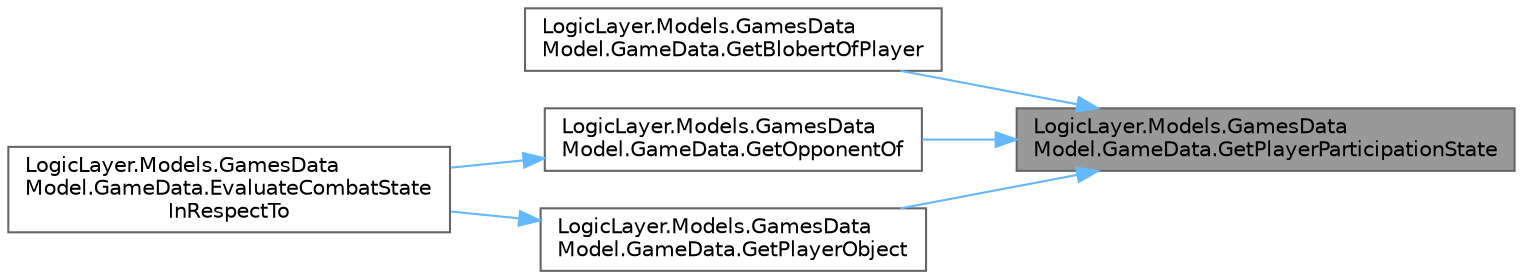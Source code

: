 digraph "LogicLayer.Models.GamesDataModel.GameData.GetPlayerParticipationState"
{
 // LATEX_PDF_SIZE
  bgcolor="transparent";
  edge [fontname=Helvetica,fontsize=10,labelfontname=Helvetica,labelfontsize=10];
  node [fontname=Helvetica,fontsize=10,shape=box,height=0.2,width=0.4];
  rankdir="RL";
  Node1 [id="Node000001",label="LogicLayer.Models.GamesData\lModel.GameData.GetPlayerParticipationState",height=0.2,width=0.4,color="gray40", fillcolor="grey60", style="filled", fontcolor="black",tooltip="Determines the participation state of a player in the game."];
  Node1 -> Node2 [id="edge1_Node000001_Node000002",dir="back",color="steelblue1",style="solid",tooltip=" "];
  Node2 [id="Node000002",label="LogicLayer.Models.GamesData\lModel.GameData.GetBlobertOfPlayer",height=0.2,width=0.4,color="grey40", fillcolor="white", style="filled",URL="$class_logic_layer_1_1_models_1_1_games_data_model_1_1_game_data.html#a48884c48e21ff368e3d1be48fda1f7e6",tooltip="Retrieves the Blobert token of a specific player."];
  Node1 -> Node3 [id="edge2_Node000001_Node000003",dir="back",color="steelblue1",style="solid",tooltip=" "];
  Node3 [id="Node000003",label="LogicLayer.Models.GamesData\lModel.GameData.GetOpponentOf",height=0.2,width=0.4,color="grey40", fillcolor="white", style="filled",URL="$class_logic_layer_1_1_models_1_1_games_data_model_1_1_game_data.html#a90dce8b51f83e89ff00c62a753139748",tooltip="Retrieves the opponent of a given player."];
  Node3 -> Node4 [id="edge3_Node000003_Node000004",dir="back",color="steelblue1",style="solid",tooltip=" "];
  Node4 [id="Node000004",label="LogicLayer.Models.GamesData\lModel.GameData.EvaluateCombatState\lInRespectTo",height=0.2,width=0.4,color="grey40", fillcolor="white", style="filled",URL="$class_logic_layer_1_1_models_1_1_games_data_model_1_1_game_data.html#a669af4e74e2005f3a6257a0997079637",tooltip="Evaluates the combat state based on a given player."];
  Node1 -> Node5 [id="edge4_Node000001_Node000005",dir="back",color="steelblue1",style="solid",tooltip=" "];
  Node5 [id="Node000005",label="LogicLayer.Models.GamesData\lModel.GameData.GetPlayerObject",height=0.2,width=0.4,color="grey40", fillcolor="white", style="filled",URL="$class_logic_layer_1_1_models_1_1_games_data_model_1_1_game_data.html#ae3b1b54c88594a1ae99bebca77823355",tooltip="Retrieves the combatant data of a specific player."];
  Node5 -> Node4 [id="edge5_Node000005_Node000004",dir="back",color="steelblue1",style="solid",tooltip=" "];
}
